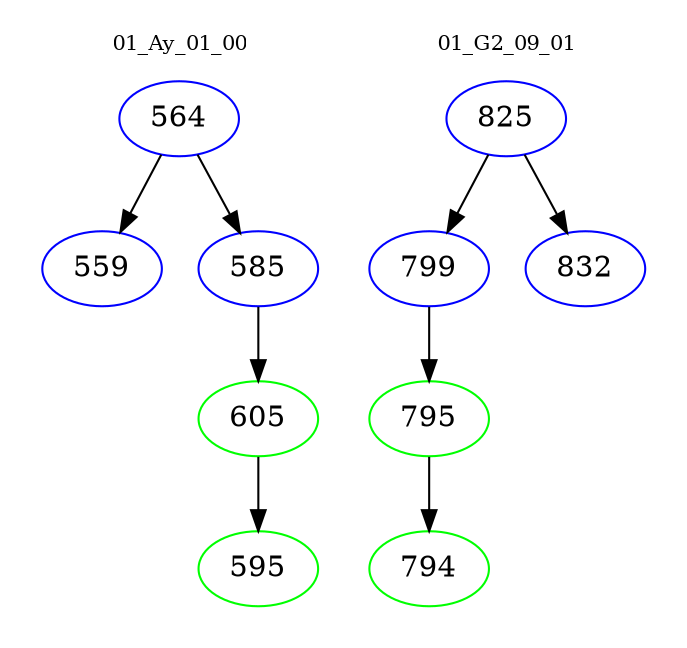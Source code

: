 digraph{
subgraph cluster_0 {
color = white
label = "01_Ay_01_00";
fontsize=10;
T0_564 [label="564", color="blue"]
T0_564 -> T0_559 [color="black"]
T0_559 [label="559", color="blue"]
T0_564 -> T0_585 [color="black"]
T0_585 [label="585", color="blue"]
T0_585 -> T0_605 [color="black"]
T0_605 [label="605", color="green"]
T0_605 -> T0_595 [color="black"]
T0_595 [label="595", color="green"]
}
subgraph cluster_1 {
color = white
label = "01_G2_09_01";
fontsize=10;
T1_825 [label="825", color="blue"]
T1_825 -> T1_799 [color="black"]
T1_799 [label="799", color="blue"]
T1_799 -> T1_795 [color="black"]
T1_795 [label="795", color="green"]
T1_795 -> T1_794 [color="black"]
T1_794 [label="794", color="green"]
T1_825 -> T1_832 [color="black"]
T1_832 [label="832", color="blue"]
}
}
